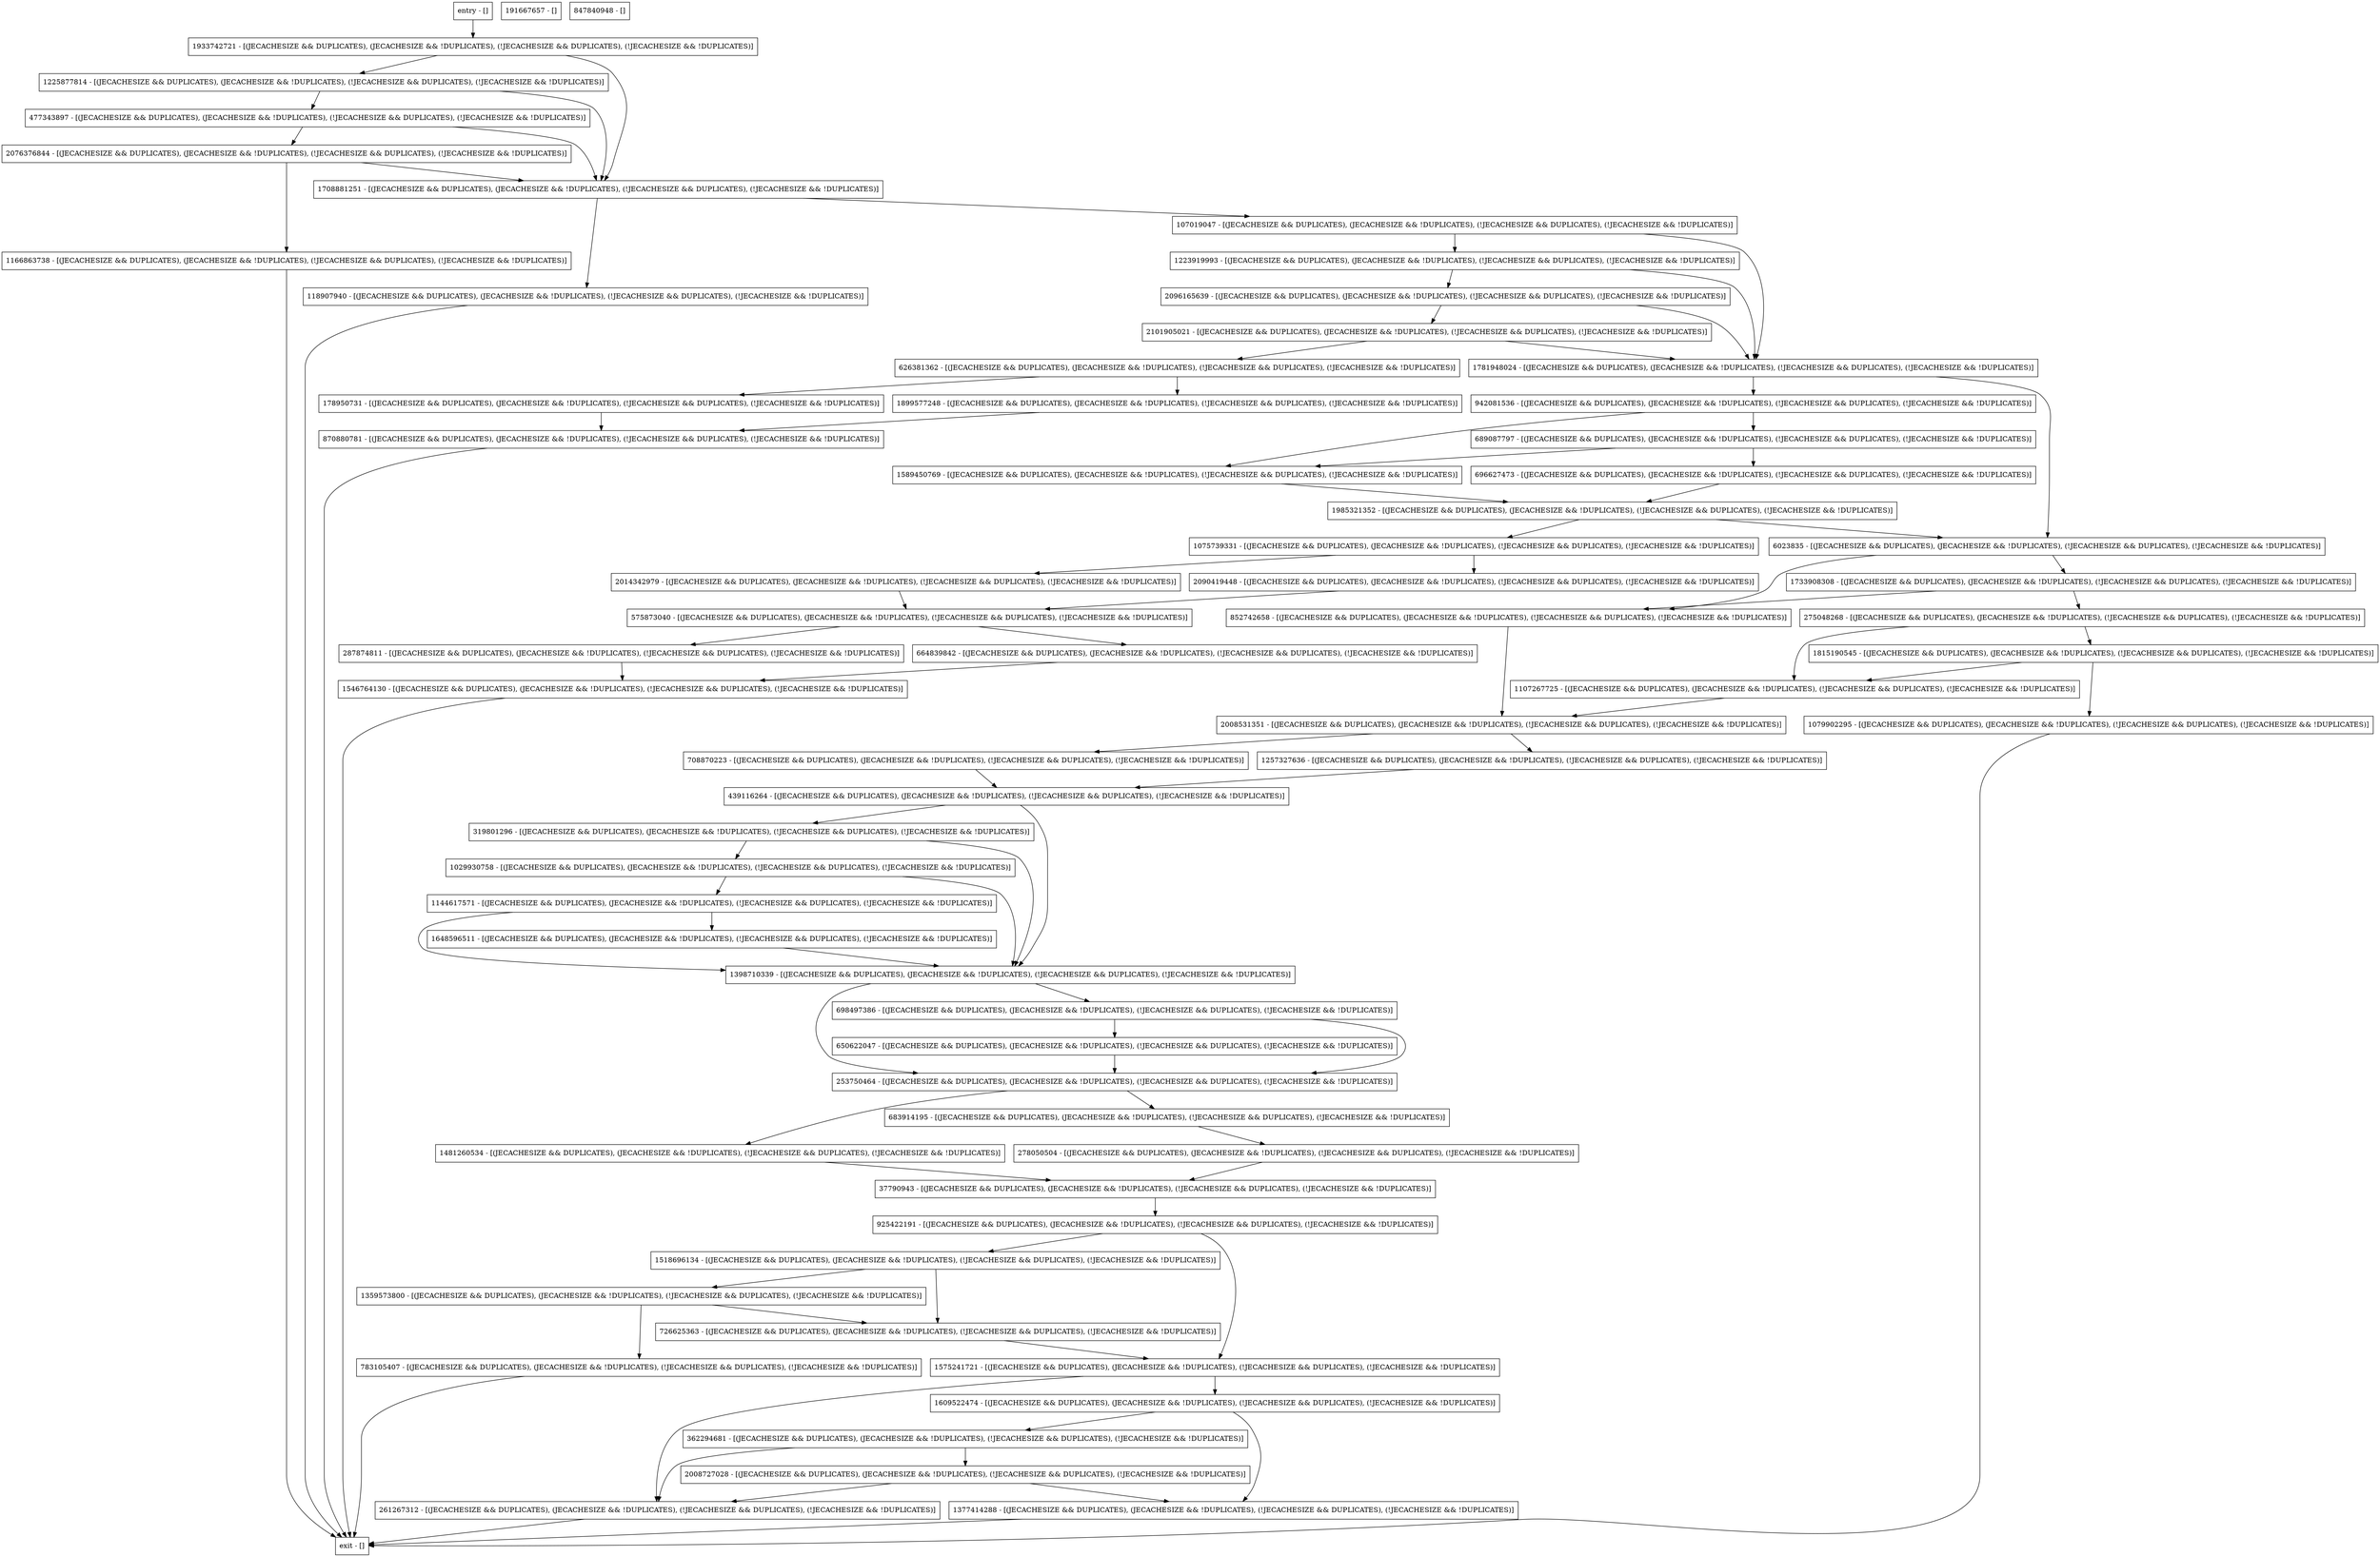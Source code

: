 digraph logInternal {
node [shape=record];
477343897 [label="477343897 - [(JECACHESIZE && DUPLICATES), (JECACHESIZE && !DUPLICATES), (!JECACHESIZE && DUPLICATES), (!JECACHESIZE && !DUPLICATES)]"];
852742658 [label="852742658 - [(JECACHESIZE && DUPLICATES), (JECACHESIZE && !DUPLICATES), (!JECACHESIZE && DUPLICATES), (!JECACHESIZE && !DUPLICATES)]"];
2096165639 [label="2096165639 - [(JECACHESIZE && DUPLICATES), (JECACHESIZE && !DUPLICATES), (!JECACHESIZE && DUPLICATES), (!JECACHESIZE && !DUPLICATES)]"];
1144617571 [label="1144617571 - [(JECACHESIZE && DUPLICATES), (JECACHESIZE && !DUPLICATES), (!JECACHESIZE && DUPLICATES), (!JECACHESIZE && !DUPLICATES)]"];
1589450769 [label="1589450769 - [(JECACHESIZE && DUPLICATES), (JECACHESIZE && !DUPLICATES), (!JECACHESIZE && DUPLICATES), (!JECACHESIZE && !DUPLICATES)]"];
2101905021 [label="2101905021 - [(JECACHESIZE && DUPLICATES), (JECACHESIZE && !DUPLICATES), (!JECACHESIZE && DUPLICATES), (!JECACHESIZE && !DUPLICATES)]"];
178950731 [label="178950731 - [(JECACHESIZE && DUPLICATES), (JECACHESIZE && !DUPLICATES), (!JECACHESIZE && DUPLICATES), (!JECACHESIZE && !DUPLICATES)]"];
626381362 [label="626381362 - [(JECACHESIZE && DUPLICATES), (JECACHESIZE && !DUPLICATES), (!JECACHESIZE && DUPLICATES), (!JECACHESIZE && !DUPLICATES)]"];
1985321352 [label="1985321352 - [(JECACHESIZE && DUPLICATES), (JECACHESIZE && !DUPLICATES), (!JECACHESIZE && DUPLICATES), (!JECACHESIZE && !DUPLICATES)]"];
362294681 [label="362294681 - [(JECACHESIZE && DUPLICATES), (JECACHESIZE && !DUPLICATES), (!JECACHESIZE && DUPLICATES), (!JECACHESIZE && !DUPLICATES)]"];
275048268 [label="275048268 - [(JECACHESIZE && DUPLICATES), (JECACHESIZE && !DUPLICATES), (!JECACHESIZE && DUPLICATES), (!JECACHESIZE && !DUPLICATES)]"];
319801296 [label="319801296 - [(JECACHESIZE && DUPLICATES), (JECACHESIZE && !DUPLICATES), (!JECACHESIZE && DUPLICATES), (!JECACHESIZE && !DUPLICATES)]"];
1815190545 [label="1815190545 - [(JECACHESIZE && DUPLICATES), (JECACHESIZE && !DUPLICATES), (!JECACHESIZE && DUPLICATES), (!JECACHESIZE && !DUPLICATES)]"];
698497386 [label="698497386 - [(JECACHESIZE && DUPLICATES), (JECACHESIZE && !DUPLICATES), (!JECACHESIZE && DUPLICATES), (!JECACHESIZE && !DUPLICATES)]"];
118907940 [label="118907940 - [(JECACHESIZE && DUPLICATES), (JECACHESIZE && !DUPLICATES), (!JECACHESIZE && DUPLICATES), (!JECACHESIZE && !DUPLICATES)]"];
1733908308 [label="1733908308 - [(JECACHESIZE && DUPLICATES), (JECACHESIZE && !DUPLICATES), (!JECACHESIZE && DUPLICATES), (!JECACHESIZE && !DUPLICATES)]"];
1223919993 [label="1223919993 - [(JECACHESIZE && DUPLICATES), (JECACHESIZE && !DUPLICATES), (!JECACHESIZE && DUPLICATES), (!JECACHESIZE && !DUPLICATES)]"];
1575241721 [label="1575241721 - [(JECACHESIZE && DUPLICATES), (JECACHESIZE && !DUPLICATES), (!JECACHESIZE && DUPLICATES), (!JECACHESIZE && !DUPLICATES)]"];
278050504 [label="278050504 - [(JECACHESIZE && DUPLICATES), (JECACHESIZE && !DUPLICATES), (!JECACHESIZE && DUPLICATES), (!JECACHESIZE && !DUPLICATES)]"];
925422191 [label="925422191 - [(JECACHESIZE && DUPLICATES), (JECACHESIZE && !DUPLICATES), (!JECACHESIZE && DUPLICATES), (!JECACHESIZE && !DUPLICATES)]"];
1225877814 [label="1225877814 - [(JECACHESIZE && DUPLICATES), (JECACHESIZE && !DUPLICATES), (!JECACHESIZE && DUPLICATES), (!JECACHESIZE && !DUPLICATES)]"];
1648596511 [label="1648596511 - [(JECACHESIZE && DUPLICATES), (JECACHESIZE && !DUPLICATES), (!JECACHESIZE && DUPLICATES), (!JECACHESIZE && !DUPLICATES)]"];
726625363 [label="726625363 - [(JECACHESIZE && DUPLICATES), (JECACHESIZE && !DUPLICATES), (!JECACHESIZE && DUPLICATES), (!JECACHESIZE && !DUPLICATES)]"];
107019047 [label="107019047 - [(JECACHESIZE && DUPLICATES), (JECACHESIZE && !DUPLICATES), (!JECACHESIZE && DUPLICATES), (!JECACHESIZE && !DUPLICATES)]"];
870880781 [label="870880781 - [(JECACHESIZE && DUPLICATES), (JECACHESIZE && !DUPLICATES), (!JECACHESIZE && DUPLICATES), (!JECACHESIZE && !DUPLICATES)]"];
1359573800 [label="1359573800 - [(JECACHESIZE && DUPLICATES), (JECACHESIZE && !DUPLICATES), (!JECACHESIZE && DUPLICATES), (!JECACHESIZE && !DUPLICATES)]"];
entry [label="entry - []"];
exit [label="exit - []"];
1708881251 [label="1708881251 - [(JECACHESIZE && DUPLICATES), (JECACHESIZE && !DUPLICATES), (!JECACHESIZE && DUPLICATES), (!JECACHESIZE && !DUPLICATES)]"];
650622047 [label="650622047 - [(JECACHESIZE && DUPLICATES), (JECACHESIZE && !DUPLICATES), (!JECACHESIZE && DUPLICATES), (!JECACHESIZE && !DUPLICATES)]"];
1518696134 [label="1518696134 - [(JECACHESIZE && DUPLICATES), (JECACHESIZE && !DUPLICATES), (!JECACHESIZE && DUPLICATES), (!JECACHESIZE && !DUPLICATES)]"];
2008531351 [label="2008531351 - [(JECACHESIZE && DUPLICATES), (JECACHESIZE && !DUPLICATES), (!JECACHESIZE && DUPLICATES), (!JECACHESIZE && !DUPLICATES)]"];
261267312 [label="261267312 - [(JECACHESIZE && DUPLICATES), (JECACHESIZE && !DUPLICATES), (!JECACHESIZE && DUPLICATES), (!JECACHESIZE && !DUPLICATES)]"];
942081536 [label="942081536 - [(JECACHESIZE && DUPLICATES), (JECACHESIZE && !DUPLICATES), (!JECACHESIZE && DUPLICATES), (!JECACHESIZE && !DUPLICATES)]"];
253750464 [label="253750464 - [(JECACHESIZE && DUPLICATES), (JECACHESIZE && !DUPLICATES), (!JECACHESIZE && DUPLICATES), (!JECACHESIZE && !DUPLICATES)]"];
2076376844 [label="2076376844 - [(JECACHESIZE && DUPLICATES), (JECACHESIZE && !DUPLICATES), (!JECACHESIZE && DUPLICATES), (!JECACHESIZE && !DUPLICATES)]"];
1257327636 [label="1257327636 - [(JECACHESIZE && DUPLICATES), (JECACHESIZE && !DUPLICATES), (!JECACHESIZE && DUPLICATES), (!JECACHESIZE && !DUPLICATES)]"];
191667657 [label="191667657 - []"];
575873040 [label="575873040 - [(JECACHESIZE && DUPLICATES), (JECACHESIZE && !DUPLICATES), (!JECACHESIZE && DUPLICATES), (!JECACHESIZE && !DUPLICATES)]"];
1398710339 [label="1398710339 - [(JECACHESIZE && DUPLICATES), (JECACHESIZE && !DUPLICATES), (!JECACHESIZE && DUPLICATES), (!JECACHESIZE && !DUPLICATES)]"];
287874811 [label="287874811 - [(JECACHESIZE && DUPLICATES), (JECACHESIZE && !DUPLICATES), (!JECACHESIZE && DUPLICATES), (!JECACHESIZE && !DUPLICATES)]"];
783105407 [label="783105407 - [(JECACHESIZE && DUPLICATES), (JECACHESIZE && !DUPLICATES), (!JECACHESIZE && DUPLICATES), (!JECACHESIZE && !DUPLICATES)]"];
439116264 [label="439116264 - [(JECACHESIZE && DUPLICATES), (JECACHESIZE && !DUPLICATES), (!JECACHESIZE && DUPLICATES), (!JECACHESIZE && !DUPLICATES)]"];
1029930758 [label="1029930758 - [(JECACHESIZE && DUPLICATES), (JECACHESIZE && !DUPLICATES), (!JECACHESIZE && DUPLICATES), (!JECACHESIZE && !DUPLICATES)]"];
1075739331 [label="1075739331 - [(JECACHESIZE && DUPLICATES), (JECACHESIZE && !DUPLICATES), (!JECACHESIZE && DUPLICATES), (!JECACHESIZE && !DUPLICATES)]"];
1781948024 [label="1781948024 - [(JECACHESIZE && DUPLICATES), (JECACHESIZE && !DUPLICATES), (!JECACHESIZE && DUPLICATES), (!JECACHESIZE && !DUPLICATES)]"];
664839842 [label="664839842 - [(JECACHESIZE && DUPLICATES), (JECACHESIZE && !DUPLICATES), (!JECACHESIZE && DUPLICATES), (!JECACHESIZE && !DUPLICATES)]"];
1609522474 [label="1609522474 - [(JECACHESIZE && DUPLICATES), (JECACHESIZE && !DUPLICATES), (!JECACHESIZE && DUPLICATES), (!JECACHESIZE && !DUPLICATES)]"];
37790943 [label="37790943 - [(JECACHESIZE && DUPLICATES), (JECACHESIZE && !DUPLICATES), (!JECACHESIZE && DUPLICATES), (!JECACHESIZE && !DUPLICATES)]"];
696627473 [label="696627473 - [(JECACHESIZE && DUPLICATES), (JECACHESIZE && !DUPLICATES), (!JECACHESIZE && DUPLICATES), (!JECACHESIZE && !DUPLICATES)]"];
847840948 [label="847840948 - []"];
1546764130 [label="1546764130 - [(JECACHESIZE && DUPLICATES), (JECACHESIZE && !DUPLICATES), (!JECACHESIZE && DUPLICATES), (!JECACHESIZE && !DUPLICATES)]"];
1481260534 [label="1481260534 - [(JECACHESIZE && DUPLICATES), (JECACHESIZE && !DUPLICATES), (!JECACHESIZE && DUPLICATES), (!JECACHESIZE && !DUPLICATES)]"];
2014342979 [label="2014342979 - [(JECACHESIZE && DUPLICATES), (JECACHESIZE && !DUPLICATES), (!JECACHESIZE && DUPLICATES), (!JECACHESIZE && !DUPLICATES)]"];
6023835 [label="6023835 - [(JECACHESIZE && DUPLICATES), (JECACHESIZE && !DUPLICATES), (!JECACHESIZE && DUPLICATES), (!JECACHESIZE && !DUPLICATES)]"];
689087797 [label="689087797 - [(JECACHESIZE && DUPLICATES), (JECACHESIZE && !DUPLICATES), (!JECACHESIZE && DUPLICATES), (!JECACHESIZE && !DUPLICATES)]"];
1107267725 [label="1107267725 - [(JECACHESIZE && DUPLICATES), (JECACHESIZE && !DUPLICATES), (!JECACHESIZE && DUPLICATES), (!JECACHESIZE && !DUPLICATES)]"];
1377414288 [label="1377414288 - [(JECACHESIZE && DUPLICATES), (JECACHESIZE && !DUPLICATES), (!JECACHESIZE && DUPLICATES), (!JECACHESIZE && !DUPLICATES)]"];
1079902295 [label="1079902295 - [(JECACHESIZE && DUPLICATES), (JECACHESIZE && !DUPLICATES), (!JECACHESIZE && DUPLICATES), (!JECACHESIZE && !DUPLICATES)]"];
2090419448 [label="2090419448 - [(JECACHESIZE && DUPLICATES), (JECACHESIZE && !DUPLICATES), (!JECACHESIZE && DUPLICATES), (!JECACHESIZE && !DUPLICATES)]"];
1899577248 [label="1899577248 - [(JECACHESIZE && DUPLICATES), (JECACHESIZE && !DUPLICATES), (!JECACHESIZE && DUPLICATES), (!JECACHESIZE && !DUPLICATES)]"];
708870223 [label="708870223 - [(JECACHESIZE && DUPLICATES), (JECACHESIZE && !DUPLICATES), (!JECACHESIZE && DUPLICATES), (!JECACHESIZE && !DUPLICATES)]"];
2008727028 [label="2008727028 - [(JECACHESIZE && DUPLICATES), (JECACHESIZE && !DUPLICATES), (!JECACHESIZE && DUPLICATES), (!JECACHESIZE && !DUPLICATES)]"];
1933742721 [label="1933742721 - [(JECACHESIZE && DUPLICATES), (JECACHESIZE && !DUPLICATES), (!JECACHESIZE && DUPLICATES), (!JECACHESIZE && !DUPLICATES)]"];
683914195 [label="683914195 - [(JECACHESIZE && DUPLICATES), (JECACHESIZE && !DUPLICATES), (!JECACHESIZE && DUPLICATES), (!JECACHESIZE && !DUPLICATES)]"];
1166863738 [label="1166863738 - [(JECACHESIZE && DUPLICATES), (JECACHESIZE && !DUPLICATES), (!JECACHESIZE && DUPLICATES), (!JECACHESIZE && !DUPLICATES)]"];
entry;
exit;
477343897 -> 2076376844;
477343897 -> 1708881251;
852742658 -> 2008531351;
2096165639 -> 1781948024;
2096165639 -> 2101905021;
1144617571 -> 1398710339;
1144617571 -> 1648596511;
1589450769 -> 1985321352;
2101905021 -> 626381362;
2101905021 -> 1781948024;
178950731 -> 870880781;
626381362 -> 1899577248;
626381362 -> 178950731;
1985321352 -> 1075739331;
1985321352 -> 6023835;
362294681 -> 2008727028;
362294681 -> 261267312;
275048268 -> 1107267725;
275048268 -> 1815190545;
319801296 -> 1029930758;
319801296 -> 1398710339;
1815190545 -> 1107267725;
1815190545 -> 1079902295;
698497386 -> 253750464;
698497386 -> 650622047;
118907940 -> exit;
1733908308 -> 852742658;
1733908308 -> 275048268;
1223919993 -> 1781948024;
1223919993 -> 2096165639;
1575241721 -> 1609522474;
1575241721 -> 261267312;
278050504 -> 37790943;
925422191 -> 1575241721;
925422191 -> 1518696134;
1225877814 -> 477343897;
1225877814 -> 1708881251;
1648596511 -> 1398710339;
726625363 -> 1575241721;
107019047 -> 1223919993;
107019047 -> 1781948024;
870880781 -> exit;
1359573800 -> 783105407;
1359573800 -> 726625363;
entry -> 1933742721;
1708881251 -> 107019047;
1708881251 -> 118907940;
650622047 -> 253750464;
1518696134 -> 726625363;
1518696134 -> 1359573800;
2008531351 -> 1257327636;
2008531351 -> 708870223;
261267312 -> exit;
942081536 -> 689087797;
942081536 -> 1589450769;
253750464 -> 1481260534;
253750464 -> 683914195;
2076376844 -> 1708881251;
2076376844 -> 1166863738;
1257327636 -> 439116264;
575873040 -> 287874811;
575873040 -> 664839842;
1398710339 -> 253750464;
1398710339 -> 698497386;
287874811 -> 1546764130;
783105407 -> exit;
439116264 -> 1398710339;
439116264 -> 319801296;
1029930758 -> 1398710339;
1029930758 -> 1144617571;
1075739331 -> 2090419448;
1075739331 -> 2014342979;
1781948024 -> 942081536;
1781948024 -> 6023835;
664839842 -> 1546764130;
1609522474 -> 1377414288;
1609522474 -> 362294681;
37790943 -> 925422191;
696627473 -> 1985321352;
1546764130 -> exit;
1481260534 -> 37790943;
2014342979 -> 575873040;
6023835 -> 852742658;
6023835 -> 1733908308;
689087797 -> 696627473;
689087797 -> 1589450769;
1107267725 -> 2008531351;
1377414288 -> exit;
1079902295 -> exit;
2090419448 -> 575873040;
1899577248 -> 870880781;
708870223 -> 439116264;
2008727028 -> 1377414288;
2008727028 -> 261267312;
1933742721 -> 1225877814;
1933742721 -> 1708881251;
683914195 -> 278050504;
1166863738 -> exit;
}
